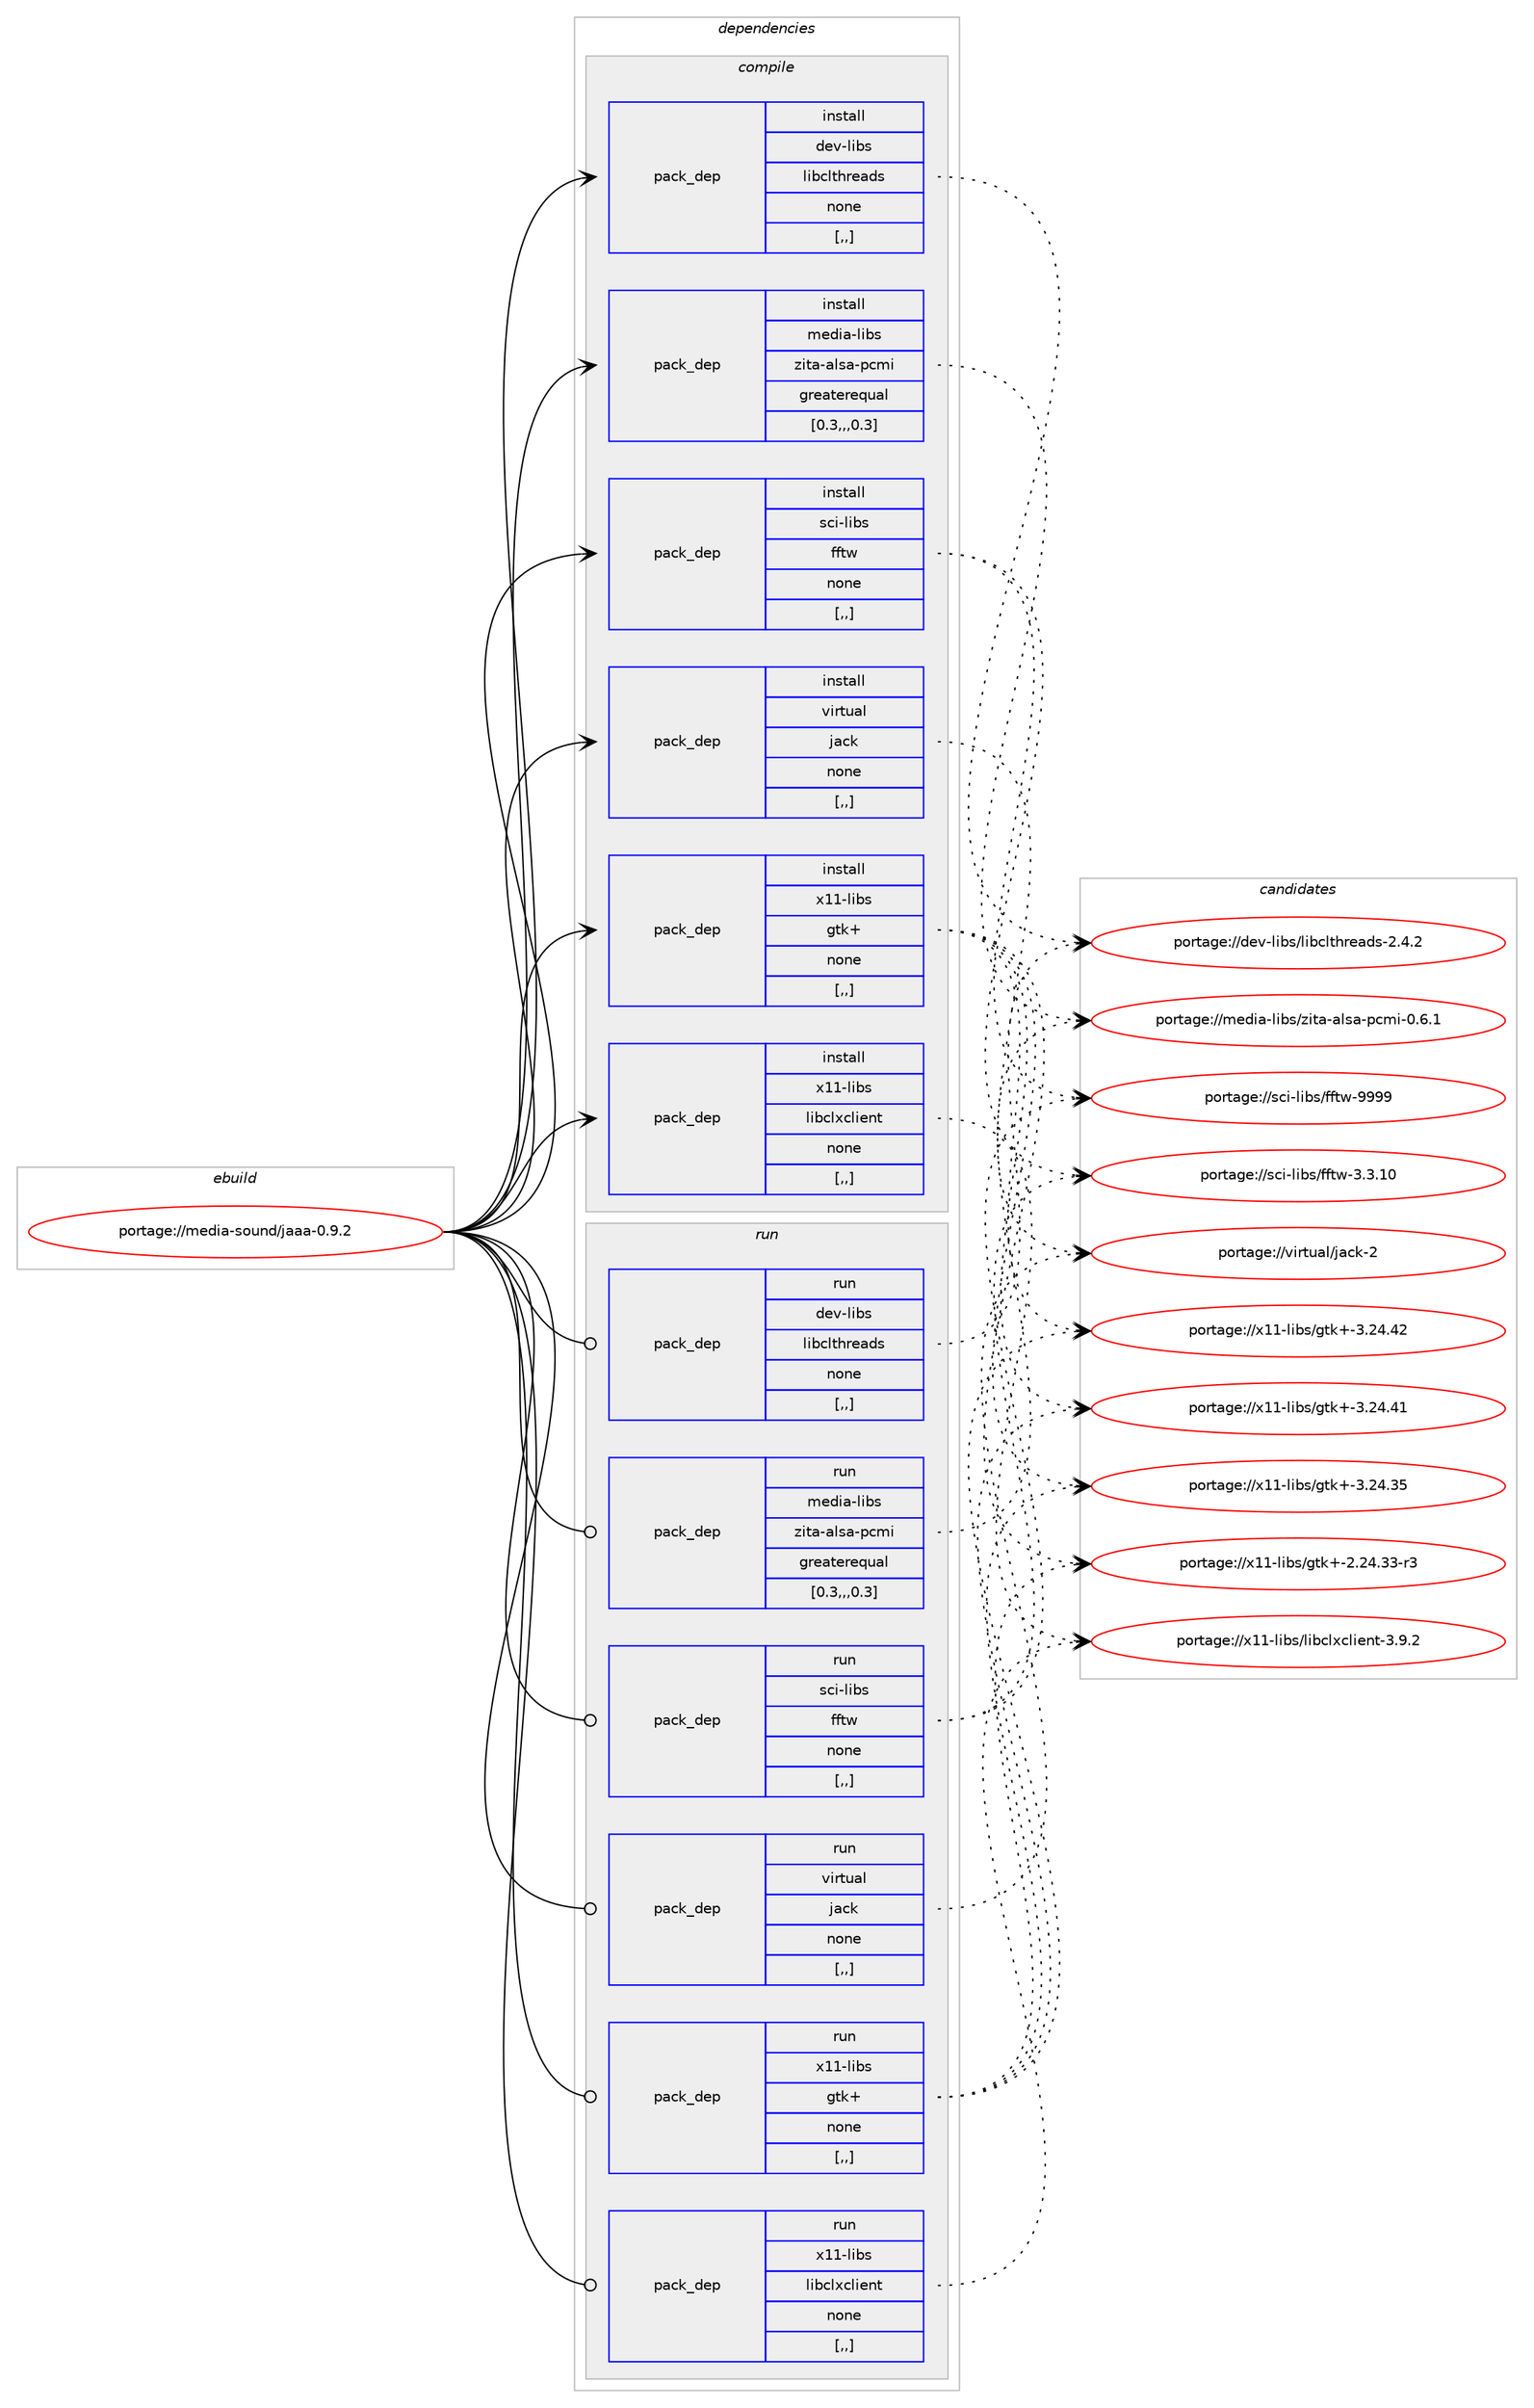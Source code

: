 digraph prolog {

# *************
# Graph options
# *************

newrank=true;
concentrate=true;
compound=true;
graph [rankdir=LR,fontname=Helvetica,fontsize=10,ranksep=1.5];#, ranksep=2.5, nodesep=0.2];
edge  [arrowhead=vee];
node  [fontname=Helvetica,fontsize=10];

# **********
# The ebuild
# **********

subgraph cluster_leftcol {
color=gray;
label=<<i>ebuild</i>>;
id [label="portage://media-sound/jaaa-0.9.2", color=red, width=4, href="../media-sound/jaaa-0.9.2.svg"];
}

# ****************
# The dependencies
# ****************

subgraph cluster_midcol {
color=gray;
label=<<i>dependencies</i>>;
subgraph cluster_compile {
fillcolor="#eeeeee";
style=filled;
label=<<i>compile</i>>;
subgraph pack233073 {
dependency315294 [label=<<TABLE BORDER="0" CELLBORDER="1" CELLSPACING="0" CELLPADDING="4" WIDTH="220"><TR><TD ROWSPAN="6" CELLPADDING="30">pack_dep</TD></TR><TR><TD WIDTH="110">install</TD></TR><TR><TD>dev-libs</TD></TR><TR><TD>libclthreads</TD></TR><TR><TD>none</TD></TR><TR><TD>[,,]</TD></TR></TABLE>>, shape=none, color=blue];
}
id:e -> dependency315294:w [weight=20,style="solid",arrowhead="vee"];
subgraph pack233074 {
dependency315295 [label=<<TABLE BORDER="0" CELLBORDER="1" CELLSPACING="0" CELLPADDING="4" WIDTH="220"><TR><TD ROWSPAN="6" CELLPADDING="30">pack_dep</TD></TR><TR><TD WIDTH="110">install</TD></TR><TR><TD>media-libs</TD></TR><TR><TD>zita-alsa-pcmi</TD></TR><TR><TD>greaterequal</TD></TR><TR><TD>[0.3,,,0.3]</TD></TR></TABLE>>, shape=none, color=blue];
}
id:e -> dependency315295:w [weight=20,style="solid",arrowhead="vee"];
subgraph pack233075 {
dependency315296 [label=<<TABLE BORDER="0" CELLBORDER="1" CELLSPACING="0" CELLPADDING="4" WIDTH="220"><TR><TD ROWSPAN="6" CELLPADDING="30">pack_dep</TD></TR><TR><TD WIDTH="110">install</TD></TR><TR><TD>sci-libs</TD></TR><TR><TD>fftw</TD></TR><TR><TD>none</TD></TR><TR><TD>[,,]</TD></TR></TABLE>>, shape=none, color=blue];
}
id:e -> dependency315296:w [weight=20,style="solid",arrowhead="vee"];
subgraph pack233076 {
dependency315297 [label=<<TABLE BORDER="0" CELLBORDER="1" CELLSPACING="0" CELLPADDING="4" WIDTH="220"><TR><TD ROWSPAN="6" CELLPADDING="30">pack_dep</TD></TR><TR><TD WIDTH="110">install</TD></TR><TR><TD>virtual</TD></TR><TR><TD>jack</TD></TR><TR><TD>none</TD></TR><TR><TD>[,,]</TD></TR></TABLE>>, shape=none, color=blue];
}
id:e -> dependency315297:w [weight=20,style="solid",arrowhead="vee"];
subgraph pack233077 {
dependency315298 [label=<<TABLE BORDER="0" CELLBORDER="1" CELLSPACING="0" CELLPADDING="4" WIDTH="220"><TR><TD ROWSPAN="6" CELLPADDING="30">pack_dep</TD></TR><TR><TD WIDTH="110">install</TD></TR><TR><TD>x11-libs</TD></TR><TR><TD>gtk+</TD></TR><TR><TD>none</TD></TR><TR><TD>[,,]</TD></TR></TABLE>>, shape=none, color=blue];
}
id:e -> dependency315298:w [weight=20,style="solid",arrowhead="vee"];
subgraph pack233078 {
dependency315299 [label=<<TABLE BORDER="0" CELLBORDER="1" CELLSPACING="0" CELLPADDING="4" WIDTH="220"><TR><TD ROWSPAN="6" CELLPADDING="30">pack_dep</TD></TR><TR><TD WIDTH="110">install</TD></TR><TR><TD>x11-libs</TD></TR><TR><TD>libclxclient</TD></TR><TR><TD>none</TD></TR><TR><TD>[,,]</TD></TR></TABLE>>, shape=none, color=blue];
}
id:e -> dependency315299:w [weight=20,style="solid",arrowhead="vee"];
}
subgraph cluster_compileandrun {
fillcolor="#eeeeee";
style=filled;
label=<<i>compile and run</i>>;
}
subgraph cluster_run {
fillcolor="#eeeeee";
style=filled;
label=<<i>run</i>>;
subgraph pack233079 {
dependency315300 [label=<<TABLE BORDER="0" CELLBORDER="1" CELLSPACING="0" CELLPADDING="4" WIDTH="220"><TR><TD ROWSPAN="6" CELLPADDING="30">pack_dep</TD></TR><TR><TD WIDTH="110">run</TD></TR><TR><TD>dev-libs</TD></TR><TR><TD>libclthreads</TD></TR><TR><TD>none</TD></TR><TR><TD>[,,]</TD></TR></TABLE>>, shape=none, color=blue];
}
id:e -> dependency315300:w [weight=20,style="solid",arrowhead="odot"];
subgraph pack233080 {
dependency315301 [label=<<TABLE BORDER="0" CELLBORDER="1" CELLSPACING="0" CELLPADDING="4" WIDTH="220"><TR><TD ROWSPAN="6" CELLPADDING="30">pack_dep</TD></TR><TR><TD WIDTH="110">run</TD></TR><TR><TD>media-libs</TD></TR><TR><TD>zita-alsa-pcmi</TD></TR><TR><TD>greaterequal</TD></TR><TR><TD>[0.3,,,0.3]</TD></TR></TABLE>>, shape=none, color=blue];
}
id:e -> dependency315301:w [weight=20,style="solid",arrowhead="odot"];
subgraph pack233081 {
dependency315302 [label=<<TABLE BORDER="0" CELLBORDER="1" CELLSPACING="0" CELLPADDING="4" WIDTH="220"><TR><TD ROWSPAN="6" CELLPADDING="30">pack_dep</TD></TR><TR><TD WIDTH="110">run</TD></TR><TR><TD>sci-libs</TD></TR><TR><TD>fftw</TD></TR><TR><TD>none</TD></TR><TR><TD>[,,]</TD></TR></TABLE>>, shape=none, color=blue];
}
id:e -> dependency315302:w [weight=20,style="solid",arrowhead="odot"];
subgraph pack233082 {
dependency315303 [label=<<TABLE BORDER="0" CELLBORDER="1" CELLSPACING="0" CELLPADDING="4" WIDTH="220"><TR><TD ROWSPAN="6" CELLPADDING="30">pack_dep</TD></TR><TR><TD WIDTH="110">run</TD></TR><TR><TD>virtual</TD></TR><TR><TD>jack</TD></TR><TR><TD>none</TD></TR><TR><TD>[,,]</TD></TR></TABLE>>, shape=none, color=blue];
}
id:e -> dependency315303:w [weight=20,style="solid",arrowhead="odot"];
subgraph pack233083 {
dependency315304 [label=<<TABLE BORDER="0" CELLBORDER="1" CELLSPACING="0" CELLPADDING="4" WIDTH="220"><TR><TD ROWSPAN="6" CELLPADDING="30">pack_dep</TD></TR><TR><TD WIDTH="110">run</TD></TR><TR><TD>x11-libs</TD></TR><TR><TD>gtk+</TD></TR><TR><TD>none</TD></TR><TR><TD>[,,]</TD></TR></TABLE>>, shape=none, color=blue];
}
id:e -> dependency315304:w [weight=20,style="solid",arrowhead="odot"];
subgraph pack233084 {
dependency315305 [label=<<TABLE BORDER="0" CELLBORDER="1" CELLSPACING="0" CELLPADDING="4" WIDTH="220"><TR><TD ROWSPAN="6" CELLPADDING="30">pack_dep</TD></TR><TR><TD WIDTH="110">run</TD></TR><TR><TD>x11-libs</TD></TR><TR><TD>libclxclient</TD></TR><TR><TD>none</TD></TR><TR><TD>[,,]</TD></TR></TABLE>>, shape=none, color=blue];
}
id:e -> dependency315305:w [weight=20,style="solid",arrowhead="odot"];
}
}

# **************
# The candidates
# **************

subgraph cluster_choices {
rank=same;
color=gray;
label=<<i>candidates</i>>;

subgraph choice233073 {
color=black;
nodesep=1;
choice100101118451081059811547108105989910811610411410197100115455046524650 [label="portage://dev-libs/libclthreads-2.4.2", color=red, width=4,href="../dev-libs/libclthreads-2.4.2.svg"];
dependency315294:e -> choice100101118451081059811547108105989910811610411410197100115455046524650:w [style=dotted,weight="100"];
}
subgraph choice233074 {
color=black;
nodesep=1;
choice10910110010597451081059811547122105116974597108115974511299109105454846544649 [label="portage://media-libs/zita-alsa-pcmi-0.6.1", color=red, width=4,href="../media-libs/zita-alsa-pcmi-0.6.1.svg"];
dependency315295:e -> choice10910110010597451081059811547122105116974597108115974511299109105454846544649:w [style=dotted,weight="100"];
}
subgraph choice233075 {
color=black;
nodesep=1;
choice115991054510810598115471021021161194557575757 [label="portage://sci-libs/fftw-9999", color=red, width=4,href="../sci-libs/fftw-9999.svg"];
choice1159910545108105981154710210211611945514651464948 [label="portage://sci-libs/fftw-3.3.10", color=red, width=4,href="../sci-libs/fftw-3.3.10.svg"];
dependency315296:e -> choice115991054510810598115471021021161194557575757:w [style=dotted,weight="100"];
dependency315296:e -> choice1159910545108105981154710210211611945514651464948:w [style=dotted,weight="100"];
}
subgraph choice233076 {
color=black;
nodesep=1;
choice118105114116117971084710697991074550 [label="portage://virtual/jack-2", color=red, width=4,href="../virtual/jack-2.svg"];
dependency315297:e -> choice118105114116117971084710697991074550:w [style=dotted,weight="100"];
}
subgraph choice233077 {
color=black;
nodesep=1;
choice1204949451081059811547103116107434551465052465250 [label="portage://x11-libs/gtk+-3.24.42", color=red, width=4,href="../x11-libs/gtk+-3.24.42.svg"];
choice1204949451081059811547103116107434551465052465249 [label="portage://x11-libs/gtk+-3.24.41", color=red, width=4,href="../x11-libs/gtk+-3.24.41.svg"];
choice1204949451081059811547103116107434551465052465153 [label="portage://x11-libs/gtk+-3.24.35", color=red, width=4,href="../x11-libs/gtk+-3.24.35.svg"];
choice12049494510810598115471031161074345504650524651514511451 [label="portage://x11-libs/gtk+-2.24.33-r3", color=red, width=4,href="../x11-libs/gtk+-2.24.33-r3.svg"];
dependency315298:e -> choice1204949451081059811547103116107434551465052465250:w [style=dotted,weight="100"];
dependency315298:e -> choice1204949451081059811547103116107434551465052465249:w [style=dotted,weight="100"];
dependency315298:e -> choice1204949451081059811547103116107434551465052465153:w [style=dotted,weight="100"];
dependency315298:e -> choice12049494510810598115471031161074345504650524651514511451:w [style=dotted,weight="100"];
}
subgraph choice233078 {
color=black;
nodesep=1;
choice1204949451081059811547108105989910812099108105101110116455146574650 [label="portage://x11-libs/libclxclient-3.9.2", color=red, width=4,href="../x11-libs/libclxclient-3.9.2.svg"];
dependency315299:e -> choice1204949451081059811547108105989910812099108105101110116455146574650:w [style=dotted,weight="100"];
}
subgraph choice233079 {
color=black;
nodesep=1;
choice100101118451081059811547108105989910811610411410197100115455046524650 [label="portage://dev-libs/libclthreads-2.4.2", color=red, width=4,href="../dev-libs/libclthreads-2.4.2.svg"];
dependency315300:e -> choice100101118451081059811547108105989910811610411410197100115455046524650:w [style=dotted,weight="100"];
}
subgraph choice233080 {
color=black;
nodesep=1;
choice10910110010597451081059811547122105116974597108115974511299109105454846544649 [label="portage://media-libs/zita-alsa-pcmi-0.6.1", color=red, width=4,href="../media-libs/zita-alsa-pcmi-0.6.1.svg"];
dependency315301:e -> choice10910110010597451081059811547122105116974597108115974511299109105454846544649:w [style=dotted,weight="100"];
}
subgraph choice233081 {
color=black;
nodesep=1;
choice115991054510810598115471021021161194557575757 [label="portage://sci-libs/fftw-9999", color=red, width=4,href="../sci-libs/fftw-9999.svg"];
choice1159910545108105981154710210211611945514651464948 [label="portage://sci-libs/fftw-3.3.10", color=red, width=4,href="../sci-libs/fftw-3.3.10.svg"];
dependency315302:e -> choice115991054510810598115471021021161194557575757:w [style=dotted,weight="100"];
dependency315302:e -> choice1159910545108105981154710210211611945514651464948:w [style=dotted,weight="100"];
}
subgraph choice233082 {
color=black;
nodesep=1;
choice118105114116117971084710697991074550 [label="portage://virtual/jack-2", color=red, width=4,href="../virtual/jack-2.svg"];
dependency315303:e -> choice118105114116117971084710697991074550:w [style=dotted,weight="100"];
}
subgraph choice233083 {
color=black;
nodesep=1;
choice1204949451081059811547103116107434551465052465250 [label="portage://x11-libs/gtk+-3.24.42", color=red, width=4,href="../x11-libs/gtk+-3.24.42.svg"];
choice1204949451081059811547103116107434551465052465249 [label="portage://x11-libs/gtk+-3.24.41", color=red, width=4,href="../x11-libs/gtk+-3.24.41.svg"];
choice1204949451081059811547103116107434551465052465153 [label="portage://x11-libs/gtk+-3.24.35", color=red, width=4,href="../x11-libs/gtk+-3.24.35.svg"];
choice12049494510810598115471031161074345504650524651514511451 [label="portage://x11-libs/gtk+-2.24.33-r3", color=red, width=4,href="../x11-libs/gtk+-2.24.33-r3.svg"];
dependency315304:e -> choice1204949451081059811547103116107434551465052465250:w [style=dotted,weight="100"];
dependency315304:e -> choice1204949451081059811547103116107434551465052465249:w [style=dotted,weight="100"];
dependency315304:e -> choice1204949451081059811547103116107434551465052465153:w [style=dotted,weight="100"];
dependency315304:e -> choice12049494510810598115471031161074345504650524651514511451:w [style=dotted,weight="100"];
}
subgraph choice233084 {
color=black;
nodesep=1;
choice1204949451081059811547108105989910812099108105101110116455146574650 [label="portage://x11-libs/libclxclient-3.9.2", color=red, width=4,href="../x11-libs/libclxclient-3.9.2.svg"];
dependency315305:e -> choice1204949451081059811547108105989910812099108105101110116455146574650:w [style=dotted,weight="100"];
}
}

}
